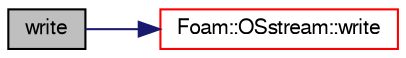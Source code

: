 digraph "write"
{
  bgcolor="transparent";
  edge [fontname="FreeSans",fontsize="10",labelfontname="FreeSans",labelfontsize="10"];
  node [fontname="FreeSans",fontsize="10",shape=record];
  rankdir="LR";
  Node45 [label="write",height=0.2,width=0.4,color="black", fillcolor="grey75", style="filled", fontcolor="black"];
  Node45 -> Node46 [color="midnightblue",fontsize="10",style="solid",fontname="FreeSans"];
  Node46 [label="Foam::OSstream::write",height=0.2,width=0.4,color="red",URL="$a26290.html#a52c3f56f115b2b9b1b7db001a3784003",tooltip="Write next token to stream. "];
}
